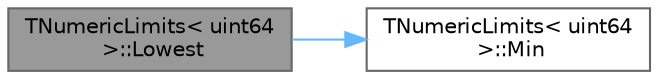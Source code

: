 digraph "TNumericLimits&lt; uint64 &gt;::Lowest"
{
 // INTERACTIVE_SVG=YES
 // LATEX_PDF_SIZE
  bgcolor="transparent";
  edge [fontname=Helvetica,fontsize=10,labelfontname=Helvetica,labelfontsize=10];
  node [fontname=Helvetica,fontsize=10,shape=box,height=0.2,width=0.4];
  rankdir="LR";
  Node1 [id="Node000001",label="TNumericLimits\< uint64\l \>::Lowest",height=0.2,width=0.4,color="gray40", fillcolor="grey60", style="filled", fontcolor="black",tooltip=" "];
  Node1 -> Node2 [id="edge1_Node000001_Node000002",color="steelblue1",style="solid",tooltip=" "];
  Node2 [id="Node000002",label="TNumericLimits\< uint64\l \>::Min",height=0.2,width=0.4,color="grey40", fillcolor="white", style="filled",URL="$d2/d7a/structTNumericLimits_3_01uint64_01_4.html#a6c2e034334bc36e4d8dc21961216a57e",tooltip=" "];
}
